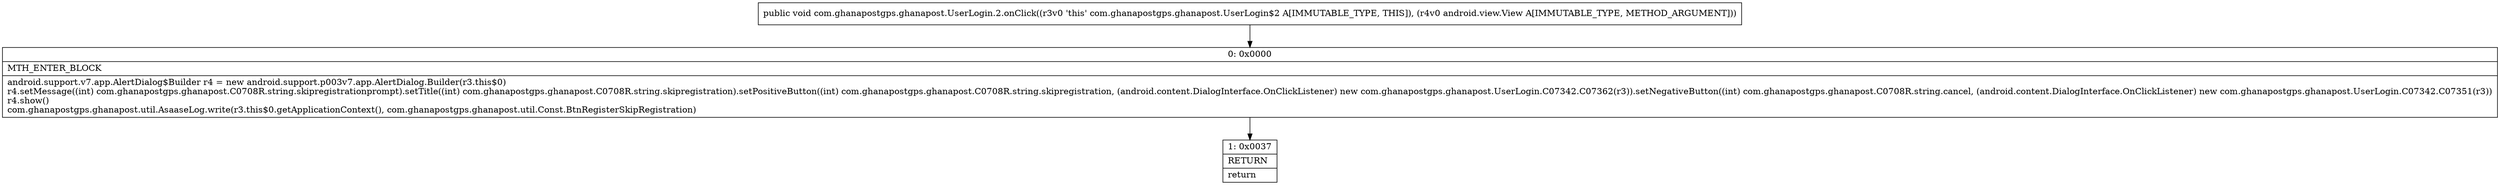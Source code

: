 digraph "CFG forcom.ghanapostgps.ghanapost.UserLogin.2.onClick(Landroid\/view\/View;)V" {
Node_0 [shape=record,label="{0\:\ 0x0000|MTH_ENTER_BLOCK\l|android.support.v7.app.AlertDialog$Builder r4 = new android.support.p003v7.app.AlertDialog.Builder(r3.this$0)\lr4.setMessage((int) com.ghanapostgps.ghanapost.C0708R.string.skipregistrationprompt).setTitle((int) com.ghanapostgps.ghanapost.C0708R.string.skipregistration).setPositiveButton((int) com.ghanapostgps.ghanapost.C0708R.string.skipregistration, (android.content.DialogInterface.OnClickListener) new com.ghanapostgps.ghanapost.UserLogin.C07342.C07362(r3)).setNegativeButton((int) com.ghanapostgps.ghanapost.C0708R.string.cancel, (android.content.DialogInterface.OnClickListener) new com.ghanapostgps.ghanapost.UserLogin.C07342.C07351(r3))\lr4.show()\lcom.ghanapostgps.ghanapost.util.AsaaseLog.write(r3.this$0.getApplicationContext(), com.ghanapostgps.ghanapost.util.Const.BtnRegisterSkipRegistration)\l}"];
Node_1 [shape=record,label="{1\:\ 0x0037|RETURN\l|return\l}"];
MethodNode[shape=record,label="{public void com.ghanapostgps.ghanapost.UserLogin.2.onClick((r3v0 'this' com.ghanapostgps.ghanapost.UserLogin$2 A[IMMUTABLE_TYPE, THIS]), (r4v0 android.view.View A[IMMUTABLE_TYPE, METHOD_ARGUMENT])) }"];
MethodNode -> Node_0;
Node_0 -> Node_1;
}

